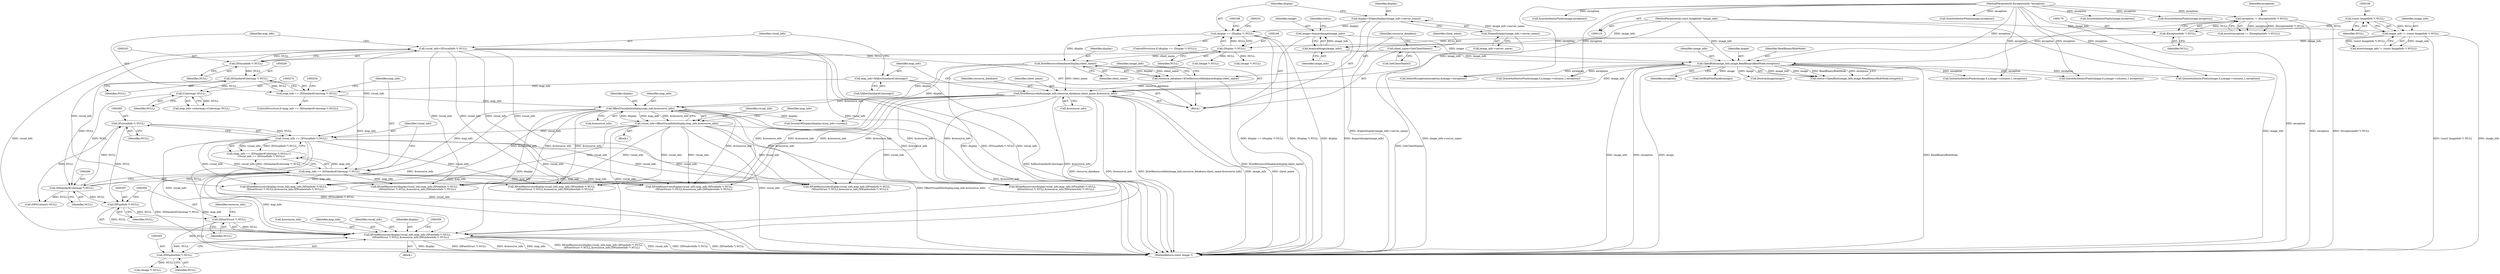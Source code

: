 digraph "0_ImageMagick_f6e9d0d9955e85bdd7540b251cd50d598dacc5e6_13@pointer" {
"1000292" [label="(Call,XFreeResources(display,visual_info,map_info,(XPixelInfo *) NULL,\n        (XFontStruct *) NULL,&resource_info,(XWindowInfo *) NULL))"];
"1000228" [label="(Call,XGetResourceDatabase(display,client_name))"];
"1000191" [label="(Call,display == (Display *) NULL)"];
"1000184" [label="(Call,display=XOpenDisplay(image_info->server_name))"];
"1000186" [label="(Call,XOpenDisplay(image_info->server_name))"];
"1000193" [label="(Call,(Display *) NULL)"];
"1000175" [label="(Call,(ExceptionInfo *) NULL)"];
"1000148" [label="(Call,(const ImageInfo *) NULL)"];
"1000223" [label="(Call,client_name=GetClientName())"];
"1000263" [label="(Call,XBestVisualInfo(display,map_info,&resource_info))"];
"1000246" [label="(Call,map_info == (XStandardColormap *) NULL)"];
"1000237" [label="(Call,map_info=XAllocStandardColormap())"];
"1000248" [label="(Call,(XStandardColormap *) NULL)"];
"1000242" [label="(Call,(XVisualInfo *) NULL)"];
"1000231" [label="(Call,XGetResourceInfo(image_info,resource_database,client_name,&resource_info))"];
"1000210" [label="(Call,OpenBlob(image_info,image,ReadBinaryBlobMode,exception))"];
"1000206" [label="(Call,AcquireImage(image_info))"];
"1000146" [label="(Call,image_info != (const ImageInfo *) NULL)"];
"1000120" [label="(MethodParameterIn,const ImageInfo *image_info)"];
"1000204" [label="(Call,image=AcquireImage(image_info))"];
"1000173" [label="(Call,exception != (ExceptionInfo *) NULL)"];
"1000121" [label="(MethodParameterIn,ExceptionInfo *exception)"];
"1000226" [label="(Call,resource_database=XGetResourceDatabase(display,client_name))"];
"1000261" [label="(Call,visual_info=XBestVisualInfo(display,map_info,&resource_info))"];
"1000282" [label="(Call,visual_info == (XVisualInfo *) NULL)"];
"1000240" [label="(Call,visual_info=(XVisualInfo *) NULL)"];
"1000284" [label="(Call,(XVisualInfo *) NULL)"];
"1000279" [label="(Call,(XStandardColormap *) NULL)"];
"1000272" [label="(Call,(Colormap) NULL)"];
"1000277" [label="(Call,map_info == (XStandardColormap *) NULL)"];
"1000296" [label="(Call,(XPixelInfo *) NULL)"];
"1000299" [label="(Call,(XFontStruct *) NULL)"];
"1000304" [label="(Call,(XWindowInfo *) NULL)"];
"1000246" [label="(Call,map_info == (XStandardColormap *) NULL)"];
"1000175" [label="(Call,(ExceptionInfo *) NULL)"];
"1000244" [label="(Identifier,NULL)"];
"1000296" [label="(Call,(XPixelInfo *) NULL)"];
"1000228" [label="(Call,XGetResourceDatabase(display,client_name))"];
"1000195" [label="(Identifier,NULL)"];
"1000272" [label="(Call,(Colormap) NULL)"];
"1000281" [label="(Identifier,NULL)"];
"1000282" [label="(Call,visual_info == (XVisualInfo *) NULL)"];
"1000235" [label="(Call,&resource_info)"];
"1000266" [label="(Call,&resource_info)"];
"1000177" [label="(Identifier,NULL)"];
"1000150" [label="(Identifier,NULL)"];
"1000192" [label="(Identifier,display)"];
"1000239" [label="(Call,XAllocStandardColormap())"];
"1000439" [label="(Call,XFreeResources(display,visual_info,map_info,(XPixelInfo *) NULL,\n        (XFontStruct *) NULL,&resource_info,(XWindowInfo *) NULL))"];
"1000145" [label="(Call,assert(image_info != (const ImageInfo *) NULL))"];
"1000276" [label="(Call,(map_info == (XStandardColormap *) NULL) ||\n      (visual_info == (XVisualInfo *) NULL))"];
"1000193" [label="(Call,(Display *) NULL)"];
"1000241" [label="(Identifier,visual_info)"];
"1000212" [label="(Identifier,image)"];
"1000277" [label="(Call,map_info == (XStandardColormap *) NULL)"];
"1000302" [label="(Call,&resource_info)"];
"1000121" [label="(MethodParameterIn,ExceptionInfo *exception)"];
"1001519" [label="(Call,SyncAuthenticPixels(image,exception))"];
"1000213" [label="(Identifier,ReadBinaryBlobMode)"];
"1000210" [label="(Call,OpenBlob(image_info,image,ReadBinaryBlobMode,exception))"];
"1000226" [label="(Call,resource_database=XGetResourceDatabase(display,client_name))"];
"1000242" [label="(Call,(XVisualInfo *) NULL)"];
"1000265" [label="(Identifier,map_info)"];
"1000261" [label="(Call,visual_info=XBestVisualInfo(display,map_info,&resource_info))"];
"1000284" [label="(Call,(XVisualInfo *) NULL)"];
"1000787" [label="(Call,InheritException(exception,&image->exception))"];
"1000233" [label="(Identifier,resource_database)"];
"1000147" [label="(Identifier,image_info)"];
"1000232" [label="(Identifier,image_info)"];
"1000209" [label="(Identifier,status)"];
"1000240" [label="(Call,visual_info=(XVisualInfo *) NULL)"];
"1000185" [label="(Identifier,display)"];
"1000229" [label="(Identifier,display)"];
"1000252" [label="(Block,)"];
"1000274" [label="(Identifier,NULL)"];
"1000298" [label="(Identifier,NULL)"];
"1000220" [label="(Call,(Image *) NULL)"];
"1000532" [label="(Call,XFreeResources(display,visual_info,map_info,(XPixelInfo *) NULL,\n        (XFontStruct *) NULL,&resource_info,(XWindowInfo *) NULL))"];
"1000207" [label="(Identifier,image_info)"];
"1000489" [label="(Call,XFreeResources(display,visual_info,map_info,(XPixelInfo *) NULL,\n        (XFontStruct *) NULL,&resource_info,(XWindowInfo *) NULL))"];
"1000238" [label="(Identifier,map_info)"];
"1000303" [label="(Identifier,resource_info)"];
"1000263" [label="(Call,XBestVisualInfo(display,map_info,&resource_info))"];
"1000214" [label="(Identifier,exception)"];
"1000204" [label="(Call,image=AcquireImage(image_info))"];
"1000295" [label="(Identifier,map_info)"];
"1000234" [label="(Identifier,client_name)"];
"1000191" [label="(Call,display == (Display *) NULL)"];
"1001320" [label="(Call,SyncAuthenticPixels(image,exception))"];
"1000352" [label="(Call,GetBlobFileHandle(image))"];
"1001130" [label="(Call,SyncAuthenticPixels(image,exception))"];
"1000279" [label="(Call,(XStandardColormap *) NULL)"];
"1000250" [label="(Identifier,NULL)"];
"1000262" [label="(Identifier,visual_info)"];
"1001472" [label="(Call,QueueAuthenticPixels(image,0,y,image->columns,1,exception))"];
"1000237" [label="(Call,map_info=XAllocStandardColormap())"];
"1000283" [label="(Identifier,visual_info)"];
"1000268" [label="(Call,map_info->colormap=(Colormap) NULL)"];
"1000173" [label="(Call,exception != (ExceptionInfo *) NULL)"];
"1000270" [label="(Identifier,map_info)"];
"1000223" [label="(Call,client_name=GetClientName())"];
"1000308" [label="(Call,(Image *) NULL)"];
"1000206" [label="(Call,AcquireImage(image_info))"];
"1001172" [label="(Call,XFreeResources(display,visual_info,map_info,(XPixelInfo *) NULL,\n            (XFontStruct *) NULL,&resource_info,(XWindowInfo *) NULL))"];
"1000211" [label="(Identifier,image_info)"];
"1000287" [label="(Block,)"];
"1000197" [label="(Call,(Image *) NULL)"];
"1000122" [label="(Block,)"];
"1000187" [label="(Call,image_info->server_name)"];
"1001030" [label="(Call,QueueAuthenticPixels(image,0,y,image->columns,1,exception))"];
"1000225" [label="(Call,GetClientName())"];
"1000304" [label="(Call,(XWindowInfo *) NULL)"];
"1000231" [label="(Call,XGetResourceInfo(image_info,resource_database,client_name,&resource_info))"];
"1000248" [label="(Call,(XStandardColormap *) NULL)"];
"1000148" [label="(Call,(const ImageInfo *) NULL)"];
"1000286" [label="(Identifier,NULL)"];
"1000146" [label="(Call,image_info != (const ImageInfo *) NULL)"];
"1001548" [label="(MethodReturn,static Image *)"];
"1001526" [label="(Call,XFreeResources(display,visual_info,map_info,(XPixelInfo *) NULL,\n    (XFontStruct *) NULL,&resource_info,(XWindowInfo *) NULL))"];
"1000299" [label="(Call,(XFontStruct *) NULL)"];
"1001275" [label="(Call,QueueAuthenticPixels(image,0,y,image->columns,1,exception))"];
"1000190" [label="(ControlStructure,if (display == (Display *) NULL))"];
"1000997" [label="(Call,SyncAuthenticPixels(image,exception))"];
"1000912" [label="(Call,QueueAuthenticPixels(image,0,y,image->columns,1,exception))"];
"1000294" [label="(Identifier,visual_info)"];
"1000348" [label="(Call,(DPSContext) NULL)"];
"1000227" [label="(Identifier,resource_database)"];
"1000186" [label="(Call,XOpenDisplay(image_info->server_name))"];
"1000301" [label="(Identifier,NULL)"];
"1000174" [label="(Identifier,exception)"];
"1000377" [label="(Call,XFreeResources(display,visual_info,map_info,(XPixelInfo *) NULL,\n        (XFontStruct *) NULL,&resource_info,(XWindowInfo *) NULL))"];
"1000290" [label="(Call,DestroyImage(image))"];
"1000230" [label="(Identifier,client_name)"];
"1000313" [label="(Call,ScreenOfDisplay(display,visual_info->screen))"];
"1000184" [label="(Call,display=XOpenDisplay(image_info->server_name))"];
"1000292" [label="(Call,XFreeResources(display,visual_info,map_info,(XPixelInfo *) NULL,\n        (XFontStruct *) NULL,&resource_info,(XWindowInfo *) NULL))"];
"1000306" [label="(Identifier,NULL)"];
"1000120" [label="(MethodParameterIn,const ImageInfo *image_info)"];
"1000247" [label="(Identifier,map_info)"];
"1000224" [label="(Identifier,client_name)"];
"1000264" [label="(Identifier,display)"];
"1000278" [label="(Identifier,map_info)"];
"1000245" [label="(ControlStructure,if (map_info == (XStandardColormap *) NULL))"];
"1000208" [label="(Call,status=OpenBlob(image_info,image,ReadBinaryBlobMode,exception))"];
"1000205" [label="(Identifier,image)"];
"1000172" [label="(Call,assert(exception != (ExceptionInfo *) NULL))"];
"1000293" [label="(Identifier,display)"];
"1000292" -> "1000287"  [label="AST: "];
"1000292" -> "1000304"  [label="CFG: "];
"1000293" -> "1000292"  [label="AST: "];
"1000294" -> "1000292"  [label="AST: "];
"1000295" -> "1000292"  [label="AST: "];
"1000296" -> "1000292"  [label="AST: "];
"1000299" -> "1000292"  [label="AST: "];
"1000302" -> "1000292"  [label="AST: "];
"1000304" -> "1000292"  [label="AST: "];
"1000309" -> "1000292"  [label="CFG: "];
"1000292" -> "1001548"  [label="DDG: XFreeResources(display,visual_info,map_info,(XPixelInfo *) NULL,\n        (XFontStruct *) NULL,&resource_info,(XWindowInfo *) NULL)"];
"1000292" -> "1001548"  [label="DDG: visual_info"];
"1000292" -> "1001548"  [label="DDG: (XWindowInfo *) NULL"];
"1000292" -> "1001548"  [label="DDG: (XPixelInfo *) NULL"];
"1000292" -> "1001548"  [label="DDG: display"];
"1000292" -> "1001548"  [label="DDG: (XFontStruct *) NULL"];
"1000292" -> "1001548"  [label="DDG: &resource_info"];
"1000292" -> "1001548"  [label="DDG: map_info"];
"1000228" -> "1000292"  [label="DDG: display"];
"1000263" -> "1000292"  [label="DDG: display"];
"1000263" -> "1000292"  [label="DDG: &resource_info"];
"1000261" -> "1000292"  [label="DDG: visual_info"];
"1000282" -> "1000292"  [label="DDG: visual_info"];
"1000240" -> "1000292"  [label="DDG: visual_info"];
"1000277" -> "1000292"  [label="DDG: map_info"];
"1000296" -> "1000292"  [label="DDG: NULL"];
"1000299" -> "1000292"  [label="DDG: NULL"];
"1000231" -> "1000292"  [label="DDG: &resource_info"];
"1000304" -> "1000292"  [label="DDG: NULL"];
"1000228" -> "1000226"  [label="AST: "];
"1000228" -> "1000230"  [label="CFG: "];
"1000229" -> "1000228"  [label="AST: "];
"1000230" -> "1000228"  [label="AST: "];
"1000226" -> "1000228"  [label="CFG: "];
"1000228" -> "1000226"  [label="DDG: display"];
"1000228" -> "1000226"  [label="DDG: client_name"];
"1000191" -> "1000228"  [label="DDG: display"];
"1000223" -> "1000228"  [label="DDG: client_name"];
"1000228" -> "1000231"  [label="DDG: client_name"];
"1000228" -> "1000263"  [label="DDG: display"];
"1000228" -> "1000313"  [label="DDG: display"];
"1000191" -> "1000190"  [label="AST: "];
"1000191" -> "1000193"  [label="CFG: "];
"1000192" -> "1000191"  [label="AST: "];
"1000193" -> "1000191"  [label="AST: "];
"1000198" -> "1000191"  [label="CFG: "];
"1000201" -> "1000191"  [label="CFG: "];
"1000191" -> "1001548"  [label="DDG: display == (Display *) NULL"];
"1000191" -> "1001548"  [label="DDG: (Display *) NULL"];
"1000191" -> "1001548"  [label="DDG: display"];
"1000184" -> "1000191"  [label="DDG: display"];
"1000193" -> "1000191"  [label="DDG: NULL"];
"1000184" -> "1000122"  [label="AST: "];
"1000184" -> "1000186"  [label="CFG: "];
"1000185" -> "1000184"  [label="AST: "];
"1000186" -> "1000184"  [label="AST: "];
"1000192" -> "1000184"  [label="CFG: "];
"1000184" -> "1001548"  [label="DDG: XOpenDisplay(image_info->server_name)"];
"1000186" -> "1000184"  [label="DDG: image_info->server_name"];
"1000186" -> "1000187"  [label="CFG: "];
"1000187" -> "1000186"  [label="AST: "];
"1000186" -> "1001548"  [label="DDG: image_info->server_name"];
"1000193" -> "1000195"  [label="CFG: "];
"1000194" -> "1000193"  [label="AST: "];
"1000195" -> "1000193"  [label="AST: "];
"1000175" -> "1000193"  [label="DDG: NULL"];
"1000193" -> "1000197"  [label="DDG: NULL"];
"1000193" -> "1000220"  [label="DDG: NULL"];
"1000193" -> "1000242"  [label="DDG: NULL"];
"1000175" -> "1000173"  [label="AST: "];
"1000175" -> "1000177"  [label="CFG: "];
"1000176" -> "1000175"  [label="AST: "];
"1000177" -> "1000175"  [label="AST: "];
"1000173" -> "1000175"  [label="CFG: "];
"1000175" -> "1000173"  [label="DDG: NULL"];
"1000148" -> "1000175"  [label="DDG: NULL"];
"1000148" -> "1000146"  [label="AST: "];
"1000148" -> "1000150"  [label="CFG: "];
"1000149" -> "1000148"  [label="AST: "];
"1000150" -> "1000148"  [label="AST: "];
"1000146" -> "1000148"  [label="CFG: "];
"1000148" -> "1000146"  [label="DDG: NULL"];
"1000223" -> "1000122"  [label="AST: "];
"1000223" -> "1000225"  [label="CFG: "];
"1000224" -> "1000223"  [label="AST: "];
"1000225" -> "1000223"  [label="AST: "];
"1000227" -> "1000223"  [label="CFG: "];
"1000223" -> "1001548"  [label="DDG: GetClientName()"];
"1000263" -> "1000261"  [label="AST: "];
"1000263" -> "1000266"  [label="CFG: "];
"1000264" -> "1000263"  [label="AST: "];
"1000265" -> "1000263"  [label="AST: "];
"1000266" -> "1000263"  [label="AST: "];
"1000261" -> "1000263"  [label="CFG: "];
"1000263" -> "1001548"  [label="DDG: &resource_info"];
"1000263" -> "1000261"  [label="DDG: display"];
"1000263" -> "1000261"  [label="DDG: map_info"];
"1000263" -> "1000261"  [label="DDG: &resource_info"];
"1000246" -> "1000263"  [label="DDG: map_info"];
"1000231" -> "1000263"  [label="DDG: &resource_info"];
"1000263" -> "1000277"  [label="DDG: map_info"];
"1000263" -> "1000313"  [label="DDG: display"];
"1000263" -> "1000377"  [label="DDG: &resource_info"];
"1000263" -> "1000439"  [label="DDG: &resource_info"];
"1000263" -> "1000489"  [label="DDG: &resource_info"];
"1000263" -> "1000532"  [label="DDG: &resource_info"];
"1000263" -> "1001172"  [label="DDG: &resource_info"];
"1000263" -> "1001526"  [label="DDG: &resource_info"];
"1000246" -> "1000245"  [label="AST: "];
"1000246" -> "1000248"  [label="CFG: "];
"1000247" -> "1000246"  [label="AST: "];
"1000248" -> "1000246"  [label="AST: "];
"1000254" -> "1000246"  [label="CFG: "];
"1000278" -> "1000246"  [label="CFG: "];
"1000237" -> "1000246"  [label="DDG: map_info"];
"1000248" -> "1000246"  [label="DDG: NULL"];
"1000246" -> "1000277"  [label="DDG: map_info"];
"1000237" -> "1000122"  [label="AST: "];
"1000237" -> "1000239"  [label="CFG: "];
"1000238" -> "1000237"  [label="AST: "];
"1000239" -> "1000237"  [label="AST: "];
"1000241" -> "1000237"  [label="CFG: "];
"1000237" -> "1001548"  [label="DDG: XAllocStandardColormap()"];
"1000248" -> "1000250"  [label="CFG: "];
"1000249" -> "1000248"  [label="AST: "];
"1000250" -> "1000248"  [label="AST: "];
"1000242" -> "1000248"  [label="DDG: NULL"];
"1000248" -> "1000272"  [label="DDG: NULL"];
"1000248" -> "1000279"  [label="DDG: NULL"];
"1000242" -> "1000240"  [label="AST: "];
"1000242" -> "1000244"  [label="CFG: "];
"1000243" -> "1000242"  [label="AST: "];
"1000244" -> "1000242"  [label="AST: "];
"1000240" -> "1000242"  [label="CFG: "];
"1000242" -> "1000240"  [label="DDG: NULL"];
"1000231" -> "1000122"  [label="AST: "];
"1000231" -> "1000235"  [label="CFG: "];
"1000232" -> "1000231"  [label="AST: "];
"1000233" -> "1000231"  [label="AST: "];
"1000234" -> "1000231"  [label="AST: "];
"1000235" -> "1000231"  [label="AST: "];
"1000238" -> "1000231"  [label="CFG: "];
"1000231" -> "1001548"  [label="DDG: resource_database"];
"1000231" -> "1001548"  [label="DDG: &resource_info"];
"1000231" -> "1001548"  [label="DDG: XGetResourceInfo(image_info,resource_database,client_name,&resource_info)"];
"1000231" -> "1001548"  [label="DDG: image_info"];
"1000231" -> "1001548"  [label="DDG: client_name"];
"1000210" -> "1000231"  [label="DDG: image_info"];
"1000120" -> "1000231"  [label="DDG: image_info"];
"1000226" -> "1000231"  [label="DDG: resource_database"];
"1000231" -> "1000377"  [label="DDG: &resource_info"];
"1000231" -> "1000439"  [label="DDG: &resource_info"];
"1000231" -> "1000489"  [label="DDG: &resource_info"];
"1000231" -> "1000532"  [label="DDG: &resource_info"];
"1000231" -> "1001172"  [label="DDG: &resource_info"];
"1000231" -> "1001526"  [label="DDG: &resource_info"];
"1000210" -> "1000208"  [label="AST: "];
"1000210" -> "1000214"  [label="CFG: "];
"1000211" -> "1000210"  [label="AST: "];
"1000212" -> "1000210"  [label="AST: "];
"1000213" -> "1000210"  [label="AST: "];
"1000214" -> "1000210"  [label="AST: "];
"1000208" -> "1000210"  [label="CFG: "];
"1000210" -> "1001548"  [label="DDG: exception"];
"1000210" -> "1001548"  [label="DDG: image"];
"1000210" -> "1001548"  [label="DDG: ReadBinaryBlobMode"];
"1000210" -> "1001548"  [label="DDG: image_info"];
"1000210" -> "1000208"  [label="DDG: image_info"];
"1000210" -> "1000208"  [label="DDG: image"];
"1000210" -> "1000208"  [label="DDG: ReadBinaryBlobMode"];
"1000210" -> "1000208"  [label="DDG: exception"];
"1000206" -> "1000210"  [label="DDG: image_info"];
"1000120" -> "1000210"  [label="DDG: image_info"];
"1000204" -> "1000210"  [label="DDG: image"];
"1000173" -> "1000210"  [label="DDG: exception"];
"1000121" -> "1000210"  [label="DDG: exception"];
"1000210" -> "1000290"  [label="DDG: image"];
"1000210" -> "1000352"  [label="DDG: image"];
"1000210" -> "1000787"  [label="DDG: exception"];
"1000210" -> "1000912"  [label="DDG: exception"];
"1000210" -> "1001030"  [label="DDG: exception"];
"1000210" -> "1001275"  [label="DDG: exception"];
"1000210" -> "1001472"  [label="DDG: exception"];
"1000206" -> "1000204"  [label="AST: "];
"1000206" -> "1000207"  [label="CFG: "];
"1000207" -> "1000206"  [label="AST: "];
"1000204" -> "1000206"  [label="CFG: "];
"1000206" -> "1000204"  [label="DDG: image_info"];
"1000146" -> "1000206"  [label="DDG: image_info"];
"1000120" -> "1000206"  [label="DDG: image_info"];
"1000146" -> "1000145"  [label="AST: "];
"1000147" -> "1000146"  [label="AST: "];
"1000145" -> "1000146"  [label="CFG: "];
"1000146" -> "1001548"  [label="DDG: (const ImageInfo *) NULL"];
"1000146" -> "1001548"  [label="DDG: image_info"];
"1000146" -> "1000145"  [label="DDG: image_info"];
"1000146" -> "1000145"  [label="DDG: (const ImageInfo *) NULL"];
"1000120" -> "1000146"  [label="DDG: image_info"];
"1000120" -> "1000119"  [label="AST: "];
"1000120" -> "1001548"  [label="DDG: image_info"];
"1000204" -> "1000122"  [label="AST: "];
"1000205" -> "1000204"  [label="AST: "];
"1000209" -> "1000204"  [label="CFG: "];
"1000204" -> "1001548"  [label="DDG: AcquireImage(image_info)"];
"1000173" -> "1000172"  [label="AST: "];
"1000174" -> "1000173"  [label="AST: "];
"1000172" -> "1000173"  [label="CFG: "];
"1000173" -> "1001548"  [label="DDG: exception"];
"1000173" -> "1001548"  [label="DDG: (ExceptionInfo *) NULL"];
"1000173" -> "1000172"  [label="DDG: exception"];
"1000173" -> "1000172"  [label="DDG: (ExceptionInfo *) NULL"];
"1000121" -> "1000173"  [label="DDG: exception"];
"1000121" -> "1000119"  [label="AST: "];
"1000121" -> "1001548"  [label="DDG: exception"];
"1000121" -> "1000787"  [label="DDG: exception"];
"1000121" -> "1000912"  [label="DDG: exception"];
"1000121" -> "1000997"  [label="DDG: exception"];
"1000121" -> "1001030"  [label="DDG: exception"];
"1000121" -> "1001130"  [label="DDG: exception"];
"1000121" -> "1001275"  [label="DDG: exception"];
"1000121" -> "1001320"  [label="DDG: exception"];
"1000121" -> "1001472"  [label="DDG: exception"];
"1000121" -> "1001519"  [label="DDG: exception"];
"1000226" -> "1000122"  [label="AST: "];
"1000227" -> "1000226"  [label="AST: "];
"1000232" -> "1000226"  [label="CFG: "];
"1000226" -> "1001548"  [label="DDG: XGetResourceDatabase(display,client_name)"];
"1000261" -> "1000252"  [label="AST: "];
"1000262" -> "1000261"  [label="AST: "];
"1000270" -> "1000261"  [label="CFG: "];
"1000261" -> "1001548"  [label="DDG: XBestVisualInfo(display,map_info,&resource_info)"];
"1000261" -> "1001548"  [label="DDG: visual_info"];
"1000261" -> "1000282"  [label="DDG: visual_info"];
"1000261" -> "1000377"  [label="DDG: visual_info"];
"1000261" -> "1000439"  [label="DDG: visual_info"];
"1000261" -> "1000489"  [label="DDG: visual_info"];
"1000261" -> "1000532"  [label="DDG: visual_info"];
"1000261" -> "1001172"  [label="DDG: visual_info"];
"1000261" -> "1001526"  [label="DDG: visual_info"];
"1000282" -> "1000276"  [label="AST: "];
"1000282" -> "1000284"  [label="CFG: "];
"1000283" -> "1000282"  [label="AST: "];
"1000284" -> "1000282"  [label="AST: "];
"1000276" -> "1000282"  [label="CFG: "];
"1000282" -> "1001548"  [label="DDG: (XVisualInfo *) NULL"];
"1000282" -> "1001548"  [label="DDG: visual_info"];
"1000282" -> "1000276"  [label="DDG: visual_info"];
"1000282" -> "1000276"  [label="DDG: (XVisualInfo *) NULL"];
"1000240" -> "1000282"  [label="DDG: visual_info"];
"1000284" -> "1000282"  [label="DDG: NULL"];
"1000282" -> "1000377"  [label="DDG: visual_info"];
"1000282" -> "1000439"  [label="DDG: visual_info"];
"1000282" -> "1000489"  [label="DDG: visual_info"];
"1000282" -> "1000532"  [label="DDG: visual_info"];
"1000282" -> "1001172"  [label="DDG: visual_info"];
"1000282" -> "1001526"  [label="DDG: visual_info"];
"1000240" -> "1000122"  [label="AST: "];
"1000241" -> "1000240"  [label="AST: "];
"1000247" -> "1000240"  [label="CFG: "];
"1000240" -> "1001548"  [label="DDG: (XVisualInfo *) NULL"];
"1000240" -> "1001548"  [label="DDG: visual_info"];
"1000240" -> "1000377"  [label="DDG: visual_info"];
"1000240" -> "1000439"  [label="DDG: visual_info"];
"1000240" -> "1000489"  [label="DDG: visual_info"];
"1000240" -> "1000532"  [label="DDG: visual_info"];
"1000240" -> "1001172"  [label="DDG: visual_info"];
"1000240" -> "1001526"  [label="DDG: visual_info"];
"1000284" -> "1000286"  [label="CFG: "];
"1000285" -> "1000284"  [label="AST: "];
"1000286" -> "1000284"  [label="AST: "];
"1000279" -> "1000284"  [label="DDG: NULL"];
"1000284" -> "1000296"  [label="DDG: NULL"];
"1000284" -> "1000348"  [label="DDG: NULL"];
"1000279" -> "1000277"  [label="AST: "];
"1000279" -> "1000281"  [label="CFG: "];
"1000280" -> "1000279"  [label="AST: "];
"1000281" -> "1000279"  [label="AST: "];
"1000277" -> "1000279"  [label="CFG: "];
"1000279" -> "1000277"  [label="DDG: NULL"];
"1000272" -> "1000279"  [label="DDG: NULL"];
"1000279" -> "1000296"  [label="DDG: NULL"];
"1000279" -> "1000348"  [label="DDG: NULL"];
"1000272" -> "1000268"  [label="AST: "];
"1000272" -> "1000274"  [label="CFG: "];
"1000273" -> "1000272"  [label="AST: "];
"1000274" -> "1000272"  [label="AST: "];
"1000268" -> "1000272"  [label="CFG: "];
"1000272" -> "1000268"  [label="DDG: NULL"];
"1000277" -> "1000276"  [label="AST: "];
"1000278" -> "1000277"  [label="AST: "];
"1000283" -> "1000277"  [label="CFG: "];
"1000276" -> "1000277"  [label="CFG: "];
"1000277" -> "1001548"  [label="DDG: map_info"];
"1000277" -> "1001548"  [label="DDG: (XStandardColormap *) NULL"];
"1000277" -> "1000276"  [label="DDG: map_info"];
"1000277" -> "1000276"  [label="DDG: (XStandardColormap *) NULL"];
"1000277" -> "1000377"  [label="DDG: map_info"];
"1000277" -> "1000439"  [label="DDG: map_info"];
"1000277" -> "1000489"  [label="DDG: map_info"];
"1000277" -> "1000532"  [label="DDG: map_info"];
"1000277" -> "1001172"  [label="DDG: map_info"];
"1000277" -> "1001526"  [label="DDG: map_info"];
"1000296" -> "1000298"  [label="CFG: "];
"1000297" -> "1000296"  [label="AST: "];
"1000298" -> "1000296"  [label="AST: "];
"1000300" -> "1000296"  [label="CFG: "];
"1000296" -> "1000299"  [label="DDG: NULL"];
"1000299" -> "1000301"  [label="CFG: "];
"1000300" -> "1000299"  [label="AST: "];
"1000301" -> "1000299"  [label="AST: "];
"1000303" -> "1000299"  [label="CFG: "];
"1000299" -> "1000304"  [label="DDG: NULL"];
"1000304" -> "1000306"  [label="CFG: "];
"1000305" -> "1000304"  [label="AST: "];
"1000306" -> "1000304"  [label="AST: "];
"1000304" -> "1000308"  [label="DDG: NULL"];
}
